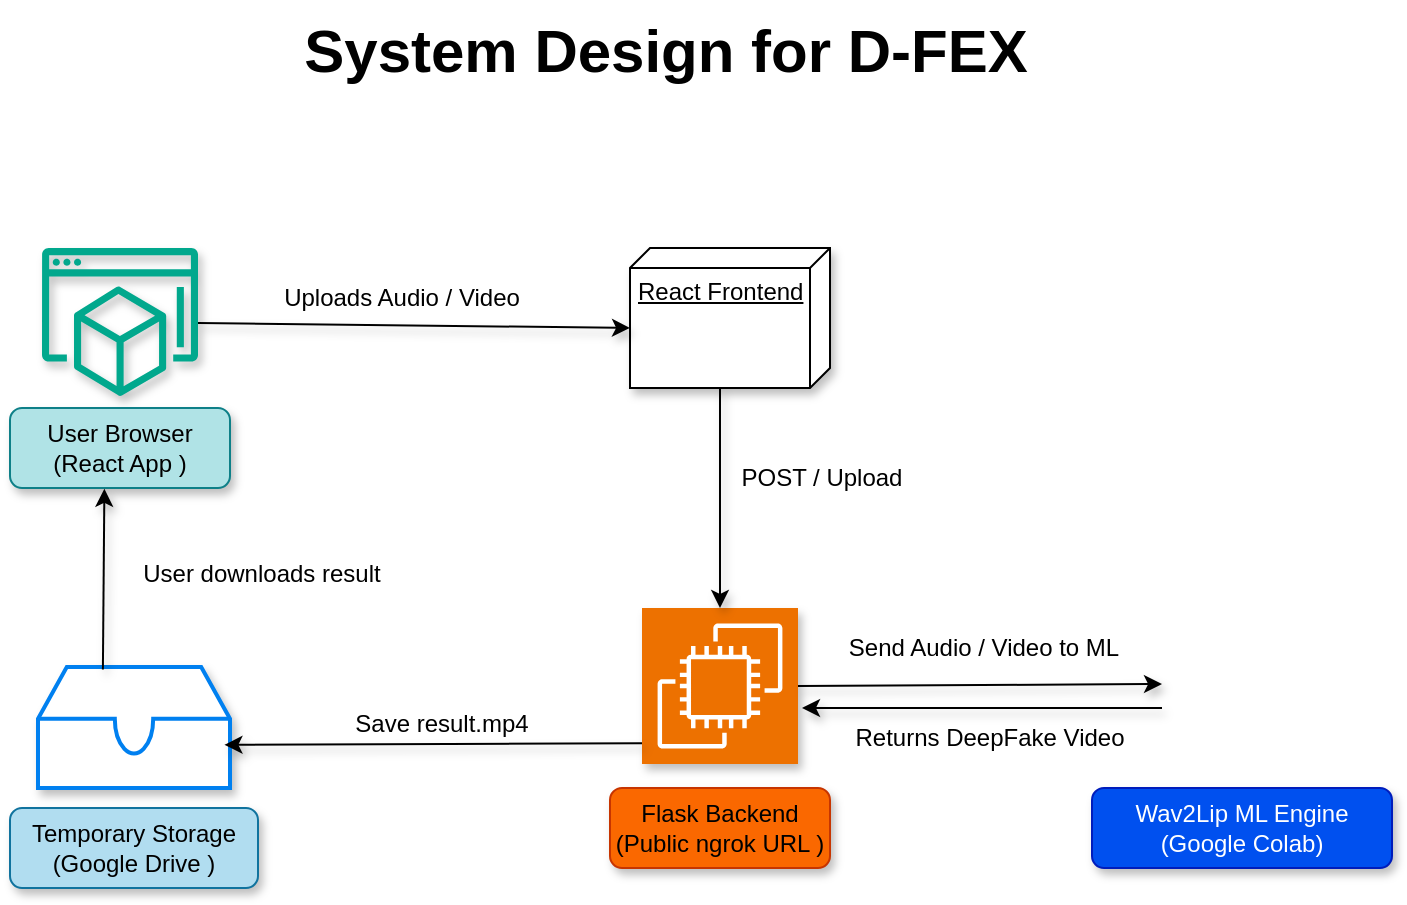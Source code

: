 <mxfile version="28.0.6">
  <diagram name="Page-1" id="8UqRjWSknt1-UfkKHRVM">
    <mxGraphModel dx="1042" dy="527" grid="1" gridSize="10" guides="1" tooltips="1" connect="1" arrows="1" fold="1" page="1" pageScale="1" pageWidth="827" pageHeight="1169" math="0" shadow="0">
      <root>
        <mxCell id="0" />
        <mxCell id="1" parent="0" />
        <mxCell id="9dE8ySC3UoFa6OLy-C59-1" value="" style="outlineConnect=0;fontColor=#232F3E;gradientColor=none;fillColor=#01A88D;strokeColor=none;dashed=0;verticalLabelPosition=bottom;verticalAlign=top;align=center;html=1;fontSize=12;fontStyle=0;aspect=fixed;shape=mxgraph.aws4.workspaces_workspaces_web;shadow=1;" vertex="1" parent="1">
          <mxGeometry x="112" y="124" width="78" height="74" as="geometry" />
        </mxCell>
        <mxCell id="9dE8ySC3UoFa6OLy-C59-3" value="User Browser (React App )" style="text;strokeColor=#0e8088;align=center;fillColor=#b0e3e6;html=1;verticalAlign=middle;whiteSpace=wrap;rounded=1;shadow=1;" vertex="1" parent="1">
          <mxGeometry x="96" y="204" width="110" height="40" as="geometry" />
        </mxCell>
        <mxCell id="9dE8ySC3UoFa6OLy-C59-4" value="React Frontend&lt;div&gt;&lt;br&gt;&lt;/div&gt;" style="verticalAlign=top;align=left;spacingTop=8;spacingLeft=2;spacingRight=12;shape=cube;size=10;direction=south;fontStyle=4;html=1;whiteSpace=wrap;shadow=1;" vertex="1" parent="1">
          <mxGeometry x="406" y="124" width="100" height="70" as="geometry" />
        </mxCell>
        <mxCell id="9dE8ySC3UoFa6OLy-C59-6" value="" style="endArrow=classic;html=1;rounded=0;entryX=0;entryY=0;entryDx=40;entryDy=100;entryPerimeter=0;shadow=1;" edge="1" parent="1" source="9dE8ySC3UoFa6OLy-C59-1" target="9dE8ySC3UoFa6OLy-C59-4">
          <mxGeometry width="50" height="50" relative="1" as="geometry">
            <mxPoint x="432" y="364" as="sourcePoint" />
            <mxPoint x="482" y="314" as="targetPoint" />
            <Array as="points" />
          </mxGeometry>
        </mxCell>
        <mxCell id="9dE8ySC3UoFa6OLy-C59-7" value="Uploads Audio / Video" style="text;strokeColor=none;align=center;fillColor=none;html=1;verticalAlign=middle;whiteSpace=wrap;rounded=0;shadow=1;" vertex="1" parent="1">
          <mxGeometry x="232" y="134" width="120" height="30" as="geometry" />
        </mxCell>
        <mxCell id="9dE8ySC3UoFa6OLy-C59-8" value="" style="points=[[0,0,0],[0.25,0,0],[0.5,0,0],[0.75,0,0],[1,0,0],[0,1,0],[0.25,1,0],[0.5,1,0],[0.75,1,0],[1,1,0],[0,0.25,0],[0,0.5,0],[0,0.75,0],[1,0.25,0],[1,0.5,0],[1,0.75,0]];outlineConnect=0;fontColor=#232F3E;fillColor=#ED7100;strokeColor=#ffffff;dashed=0;verticalLabelPosition=bottom;verticalAlign=top;align=center;html=1;fontSize=12;fontStyle=0;aspect=fixed;shape=mxgraph.aws4.resourceIcon;resIcon=mxgraph.aws4.ec2;shadow=1;" vertex="1" parent="1">
          <mxGeometry x="412" y="304" width="78" height="78" as="geometry" />
        </mxCell>
        <mxCell id="9dE8ySC3UoFa6OLy-C59-9" value="Flask Backend (Public ngrok URL )" style="text;strokeColor=#C73500;align=center;fillColor=#fa6800;html=1;verticalAlign=middle;whiteSpace=wrap;rounded=1;fontColor=#000000;glass=0;shadow=1;" vertex="1" parent="1">
          <mxGeometry x="396" y="394" width="110" height="40" as="geometry" />
        </mxCell>
        <mxCell id="9dE8ySC3UoFa6OLy-C59-10" value="" style="endArrow=classic;html=1;rounded=0;exitX=0;exitY=0;exitDx=70;exitDy=55;exitPerimeter=0;entryX=0.5;entryY=0;entryDx=0;entryDy=0;entryPerimeter=0;shadow=1;" edge="1" parent="1" source="9dE8ySC3UoFa6OLy-C59-4" target="9dE8ySC3UoFa6OLy-C59-8">
          <mxGeometry width="50" height="50" relative="1" as="geometry">
            <mxPoint x="432" y="364" as="sourcePoint" />
            <mxPoint x="482" y="314" as="targetPoint" />
          </mxGeometry>
        </mxCell>
        <mxCell id="9dE8ySC3UoFa6OLy-C59-11" value="POST / Upload" style="text;strokeColor=none;align=center;fillColor=none;html=1;verticalAlign=middle;whiteSpace=wrap;rounded=0;shadow=1;" vertex="1" parent="1">
          <mxGeometry x="442" y="224" width="120" height="30" as="geometry" />
        </mxCell>
        <mxCell id="9dE8ySC3UoFa6OLy-C59-12" value="" style="shape=image;html=1;verticalAlign=top;verticalLabelPosition=bottom;labelBackgroundColor=#ffffff;imageAspect=0;aspect=fixed;image=https://icons.diagrams.net/icon-cache1/Unicons_Line_vol_1-2963/brain-1038.svg;shadow=1;" vertex="1" parent="1">
          <mxGeometry x="672" y="302" width="80" height="80" as="geometry" />
        </mxCell>
        <mxCell id="9dE8ySC3UoFa6OLy-C59-13" value="Wav2Lip ML Engine&lt;div&gt;(Google Colab)&lt;/div&gt;" style="text;strokeColor=light-dark(#001DBC,#92BAFF);align=center;fillColor=#0050ef;html=1;verticalAlign=middle;whiteSpace=wrap;rounded=1;fontColor=#ffffff;shadow=1;" vertex="1" parent="1">
          <mxGeometry x="637" y="394" width="150" height="40" as="geometry" />
        </mxCell>
        <mxCell id="9dE8ySC3UoFa6OLy-C59-16" value="" style="endArrow=classic;html=1;rounded=0;entryX=0;entryY=0.5;entryDx=0;entryDy=0;exitX=1;exitY=0.5;exitDx=0;exitDy=0;exitPerimeter=0;shadow=1;" edge="1" parent="1" source="9dE8ySC3UoFa6OLy-C59-8" target="9dE8ySC3UoFa6OLy-C59-12">
          <mxGeometry width="50" height="50" relative="1" as="geometry">
            <mxPoint x="442" y="404" as="sourcePoint" />
            <mxPoint x="492" y="354" as="targetPoint" />
          </mxGeometry>
        </mxCell>
        <mxCell id="9dE8ySC3UoFa6OLy-C59-17" value="Send Audio / Video to ML" style="text;strokeColor=none;align=center;fillColor=none;html=1;verticalAlign=middle;whiteSpace=wrap;rounded=0;shadow=1;" vertex="1" parent="1">
          <mxGeometry x="490" y="304" width="186" height="40" as="geometry" />
        </mxCell>
        <mxCell id="9dE8ySC3UoFa6OLy-C59-19" value="" style="endArrow=classic;html=1;rounded=0;exitX=0;exitY=0.65;exitDx=0;exitDy=0;exitPerimeter=0;shadow=1;" edge="1" parent="1" source="9dE8ySC3UoFa6OLy-C59-12">
          <mxGeometry width="50" height="50" relative="1" as="geometry">
            <mxPoint x="442" y="404" as="sourcePoint" />
            <mxPoint x="492" y="354" as="targetPoint" />
          </mxGeometry>
        </mxCell>
        <mxCell id="9dE8ySC3UoFa6OLy-C59-20" value="Returns DeepFake Video" style="text;strokeColor=none;align=center;fillColor=none;html=1;verticalAlign=middle;whiteSpace=wrap;rounded=0;shadow=1;" vertex="1" parent="1">
          <mxGeometry x="506" y="354" width="160" height="30" as="geometry" />
        </mxCell>
        <mxCell id="9dE8ySC3UoFa6OLy-C59-25" value="" style="html=1;verticalLabelPosition=bottom;align=center;labelBackgroundColor=#ffffff;verticalAlign=top;strokeWidth=2;strokeColor=#0080F0;shadow=1;dashed=0;shape=mxgraph.ios7.icons.storage;" vertex="1" parent="1">
          <mxGeometry x="110" y="333.5" width="96" height="60.5" as="geometry" />
        </mxCell>
        <mxCell id="9dE8ySC3UoFa6OLy-C59-26" value="Temporary Storage (Google Drive )" style="text;strokeColor=#10739e;align=center;fillColor=#b1ddf0;html=1;verticalAlign=middle;whiteSpace=wrap;rounded=1;shadow=1;" vertex="1" parent="1">
          <mxGeometry x="96" y="404" width="124" height="40" as="geometry" />
        </mxCell>
        <mxCell id="9dE8ySC3UoFa6OLy-C59-27" value="" style="endArrow=classic;html=1;rounded=0;exitX=0;exitY=0.867;exitDx=0;exitDy=0;exitPerimeter=0;entryX=0.971;entryY=0.643;entryDx=0;entryDy=0;entryPerimeter=0;shadow=1;" edge="1" parent="1" source="9dE8ySC3UoFa6OLy-C59-8" target="9dE8ySC3UoFa6OLy-C59-25">
          <mxGeometry width="50" height="50" relative="1" as="geometry">
            <mxPoint x="412.002" y="353.998" as="sourcePoint" />
            <mxPoint x="215.98" y="351.22" as="targetPoint" />
          </mxGeometry>
        </mxCell>
        <mxCell id="9dE8ySC3UoFa6OLy-C59-28" value="Save result.mp4" style="text;strokeColor=none;align=center;fillColor=none;html=1;verticalAlign=middle;whiteSpace=wrap;rounded=0;shadow=1;" vertex="1" parent="1">
          <mxGeometry x="242" y="342" width="140" height="40" as="geometry" />
        </mxCell>
        <mxCell id="9dE8ySC3UoFa6OLy-C59-29" value="" style="endArrow=classic;html=1;rounded=0;entryX=0.429;entryY=1.01;entryDx=0;entryDy=0;entryPerimeter=0;exitX=0.338;exitY=0.021;exitDx=0;exitDy=0;exitPerimeter=0;shadow=1;" edge="1" parent="1" source="9dE8ySC3UoFa6OLy-C59-25" target="9dE8ySC3UoFa6OLy-C59-3">
          <mxGeometry width="50" height="50" relative="1" as="geometry">
            <mxPoint x="142" y="324" as="sourcePoint" />
            <mxPoint x="492" y="354" as="targetPoint" />
          </mxGeometry>
        </mxCell>
        <mxCell id="9dE8ySC3UoFa6OLy-C59-30" value="User downloads result" style="text;strokeColor=none;align=center;fillColor=none;html=1;verticalAlign=middle;whiteSpace=wrap;rounded=0;shadow=1;" vertex="1" parent="1">
          <mxGeometry x="132" y="272" width="180" height="30" as="geometry" />
        </mxCell>
        <mxCell id="9dE8ySC3UoFa6OLy-C59-31" value="System Design for D-FEX" style="text;align=center;fillColor=none;html=1;verticalAlign=middle;whiteSpace=wrap;rounded=0;fillStyle=auto;labelBorderColor=none;labelBackgroundColor=none;textShadow=0;fontSize=30;fontStyle=1;convertToSvg=1;" vertex="1" parent="1">
          <mxGeometry x="182" width="484" height="50" as="geometry" />
        </mxCell>
      </root>
    </mxGraphModel>
  </diagram>
</mxfile>
